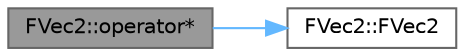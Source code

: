 digraph "FVec2::operator*"
{
 // LATEX_PDF_SIZE
  bgcolor="transparent";
  edge [fontname=Helvetica,fontsize=10,labelfontname=Helvetica,labelfontsize=10];
  node [fontname=Helvetica,fontsize=10,shape=box,height=0.2,width=0.4];
  rankdir="LR";
  Node1 [id="Node000001",label="FVec2::operator*",height=0.2,width=0.4,color="gray40", fillcolor="grey60", style="filled", fontcolor="black",tooltip="乘法操作符重载"];
  Node1 -> Node2 [id="edge1_Node000001_Node000002",color="steelblue1",style="solid",tooltip=" "];
  Node2 [id="Node000002",label="FVec2::FVec2",height=0.2,width=0.4,color="grey40", fillcolor="white", style="filled",URL="$class_f_vec2.html#a65718637debb3a014fd00978dae6603f",tooltip="默认构造函数"];
}
